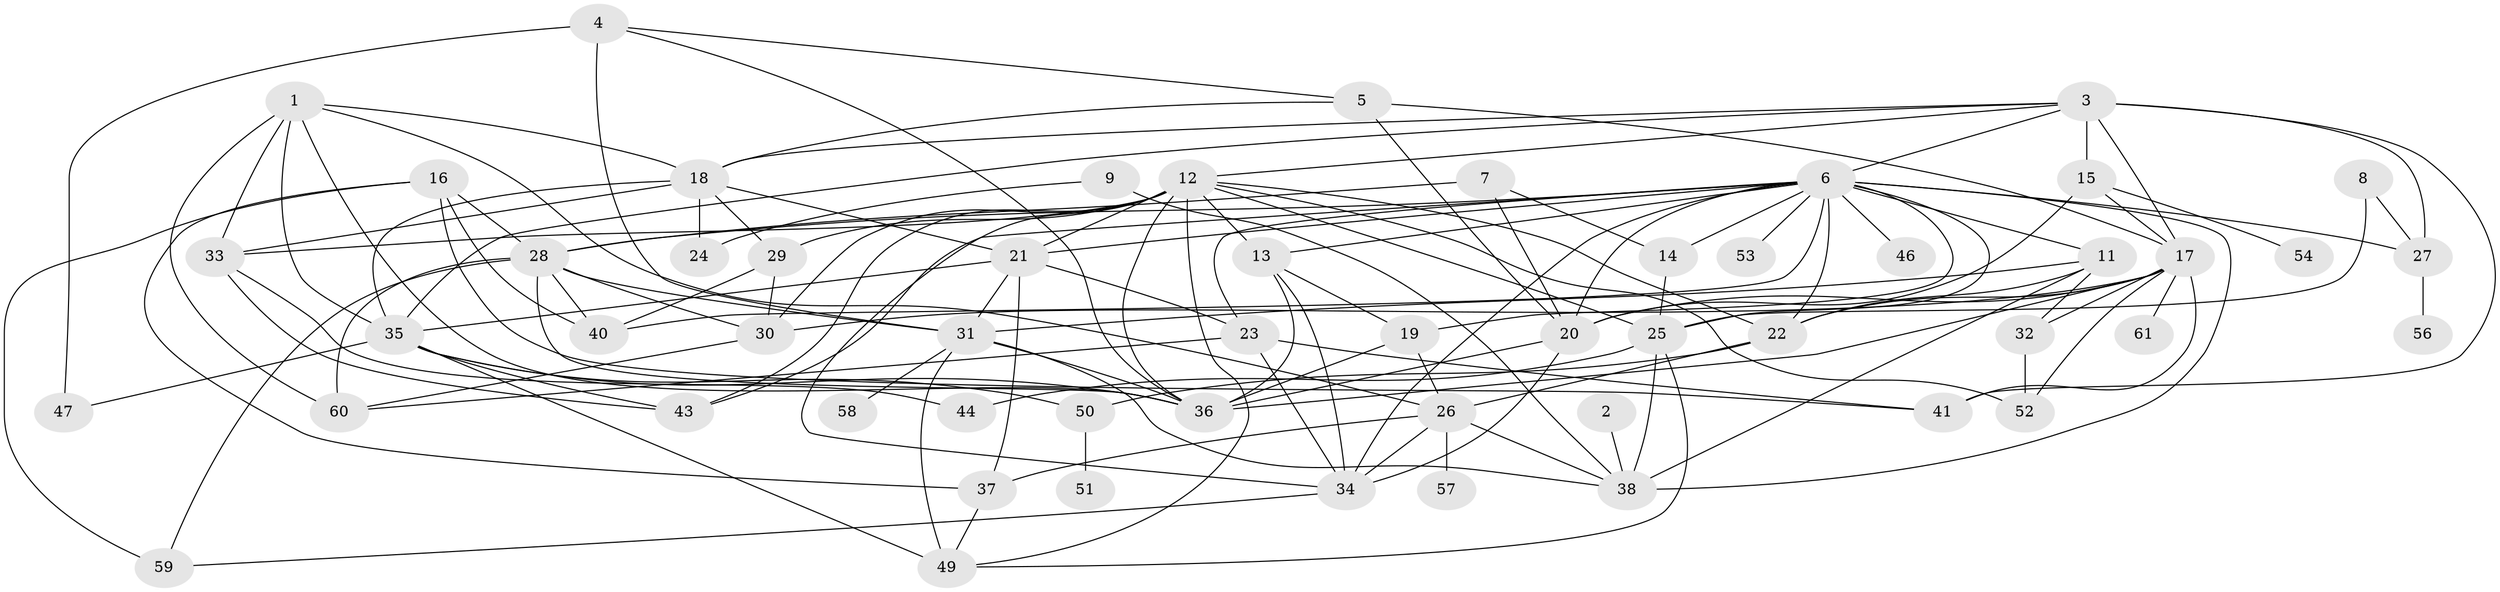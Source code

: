 // original degree distribution, {2: 0.174496644295302, 4: 0.21476510067114093, 6: 0.0738255033557047, 3: 0.22818791946308725, 1: 0.16778523489932887, 7: 0.013422818791946308, 5: 0.087248322147651, 0: 0.03355704697986577, 8: 0.006711409395973154}
// Generated by graph-tools (version 1.1) at 2025/48/03/04/25 22:48:06]
// undirected, 55 vertices, 132 edges
graph export_dot {
  node [color=gray90,style=filled];
  1;
  2;
  3;
  4;
  5;
  6;
  7;
  8;
  9;
  11;
  12;
  13;
  14;
  15;
  16;
  17;
  18;
  19;
  20;
  21;
  22;
  23;
  24;
  25;
  26;
  27;
  28;
  29;
  30;
  31;
  32;
  33;
  34;
  35;
  36;
  37;
  38;
  40;
  41;
  43;
  44;
  46;
  47;
  49;
  50;
  51;
  52;
  53;
  54;
  56;
  57;
  58;
  59;
  60;
  61;
  1 -- 18 [weight=1.0];
  1 -- 26 [weight=1.0];
  1 -- 33 [weight=1.0];
  1 -- 35 [weight=1.0];
  1 -- 36 [weight=1.0];
  1 -- 60 [weight=1.0];
  2 -- 38 [weight=1.0];
  3 -- 6 [weight=1.0];
  3 -- 12 [weight=1.0];
  3 -- 15 [weight=2.0];
  3 -- 17 [weight=1.0];
  3 -- 18 [weight=1.0];
  3 -- 27 [weight=1.0];
  3 -- 35 [weight=1.0];
  3 -- 41 [weight=1.0];
  4 -- 5 [weight=1.0];
  4 -- 31 [weight=1.0];
  4 -- 36 [weight=1.0];
  4 -- 47 [weight=2.0];
  5 -- 17 [weight=3.0];
  5 -- 18 [weight=1.0];
  5 -- 20 [weight=2.0];
  6 -- 11 [weight=1.0];
  6 -- 13 [weight=1.0];
  6 -- 14 [weight=1.0];
  6 -- 19 [weight=1.0];
  6 -- 20 [weight=1.0];
  6 -- 21 [weight=1.0];
  6 -- 22 [weight=1.0];
  6 -- 23 [weight=1.0];
  6 -- 25 [weight=1.0];
  6 -- 27 [weight=1.0];
  6 -- 28 [weight=1.0];
  6 -- 34 [weight=1.0];
  6 -- 38 [weight=2.0];
  6 -- 40 [weight=1.0];
  6 -- 43 [weight=1.0];
  6 -- 46 [weight=2.0];
  6 -- 53 [weight=1.0];
  7 -- 14 [weight=1.0];
  7 -- 20 [weight=1.0];
  7 -- 28 [weight=1.0];
  8 -- 25 [weight=1.0];
  8 -- 27 [weight=1.0];
  9 -- 24 [weight=1.0];
  9 -- 38 [weight=1.0];
  11 -- 22 [weight=1.0];
  11 -- 31 [weight=1.0];
  11 -- 32 [weight=1.0];
  11 -- 38 [weight=1.0];
  12 -- 13 [weight=1.0];
  12 -- 21 [weight=1.0];
  12 -- 22 [weight=1.0];
  12 -- 25 [weight=1.0];
  12 -- 29 [weight=1.0];
  12 -- 30 [weight=1.0];
  12 -- 33 [weight=1.0];
  12 -- 34 [weight=1.0];
  12 -- 36 [weight=1.0];
  12 -- 43 [weight=1.0];
  12 -- 49 [weight=1.0];
  12 -- 52 [weight=1.0];
  13 -- 19 [weight=1.0];
  13 -- 34 [weight=1.0];
  13 -- 36 [weight=1.0];
  14 -- 25 [weight=1.0];
  15 -- 17 [weight=1.0];
  15 -- 20 [weight=1.0];
  15 -- 54 [weight=1.0];
  16 -- 28 [weight=1.0];
  16 -- 37 [weight=1.0];
  16 -- 40 [weight=1.0];
  16 -- 41 [weight=1.0];
  16 -- 59 [weight=1.0];
  17 -- 20 [weight=1.0];
  17 -- 22 [weight=1.0];
  17 -- 30 [weight=1.0];
  17 -- 32 [weight=2.0];
  17 -- 36 [weight=1.0];
  17 -- 41 [weight=1.0];
  17 -- 52 [weight=1.0];
  17 -- 61 [weight=1.0];
  18 -- 21 [weight=2.0];
  18 -- 24 [weight=1.0];
  18 -- 29 [weight=1.0];
  18 -- 33 [weight=1.0];
  18 -- 35 [weight=1.0];
  19 -- 26 [weight=1.0];
  19 -- 36 [weight=1.0];
  20 -- 34 [weight=1.0];
  20 -- 36 [weight=1.0];
  21 -- 23 [weight=1.0];
  21 -- 31 [weight=1.0];
  21 -- 35 [weight=1.0];
  21 -- 37 [weight=1.0];
  22 -- 26 [weight=1.0];
  22 -- 50 [weight=1.0];
  23 -- 34 [weight=1.0];
  23 -- 41 [weight=1.0];
  23 -- 60 [weight=1.0];
  25 -- 38 [weight=1.0];
  25 -- 44 [weight=1.0];
  25 -- 49 [weight=1.0];
  26 -- 34 [weight=1.0];
  26 -- 37 [weight=1.0];
  26 -- 38 [weight=1.0];
  26 -- 57 [weight=1.0];
  27 -- 56 [weight=1.0];
  28 -- 30 [weight=1.0];
  28 -- 31 [weight=1.0];
  28 -- 36 [weight=1.0];
  28 -- 40 [weight=2.0];
  28 -- 59 [weight=1.0];
  28 -- 60 [weight=1.0];
  29 -- 30 [weight=1.0];
  29 -- 40 [weight=1.0];
  30 -- 60 [weight=1.0];
  31 -- 36 [weight=1.0];
  31 -- 38 [weight=1.0];
  31 -- 49 [weight=2.0];
  31 -- 58 [weight=1.0];
  32 -- 52 [weight=1.0];
  33 -- 43 [weight=1.0];
  33 -- 44 [weight=1.0];
  34 -- 59 [weight=1.0];
  35 -- 36 [weight=1.0];
  35 -- 43 [weight=1.0];
  35 -- 47 [weight=1.0];
  35 -- 49 [weight=1.0];
  35 -- 50 [weight=2.0];
  37 -- 49 [weight=1.0];
  50 -- 51 [weight=1.0];
}
